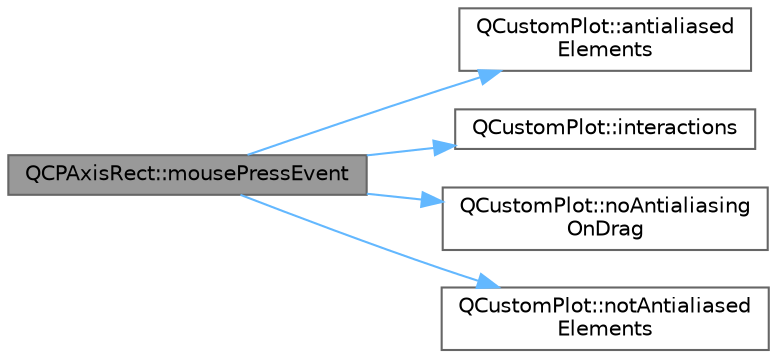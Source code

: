 digraph "QCPAxisRect::mousePressEvent"
{
 // LATEX_PDF_SIZE
  bgcolor="transparent";
  edge [fontname=Helvetica,fontsize=10,labelfontname=Helvetica,labelfontsize=10];
  node [fontname=Helvetica,fontsize=10,shape=box,height=0.2,width=0.4];
  rankdir="LR";
  Node1 [label="QCPAxisRect::mousePressEvent",height=0.2,width=0.4,color="gray40", fillcolor="grey60", style="filled", fontcolor="black",tooltip=" "];
  Node1 -> Node2 [color="steelblue1",style="solid"];
  Node2 [label="QCustomPlot::antialiased\lElements",height=0.2,width=0.4,color="grey40", fillcolor="white", style="filled",URL="$class_q_custom_plot.html#a631762eb183aceecee73d30e108641ee",tooltip=" "];
  Node1 -> Node3 [color="steelblue1",style="solid"];
  Node3 [label="QCustomPlot::interactions",height=0.2,width=0.4,color="grey40", fillcolor="white", style="filled",URL="$class_q_custom_plot.html#a2c78c5fd2943c148ab76652801d3f2dc",tooltip=" "];
  Node1 -> Node4 [color="steelblue1",style="solid"];
  Node4 [label="QCustomPlot::noAntialiasing\lOnDrag",height=0.2,width=0.4,color="grey40", fillcolor="white", style="filled",URL="$class_q_custom_plot.html#aca3f01f903fb250a3dd27104d92830be",tooltip=" "];
  Node1 -> Node5 [color="steelblue1",style="solid"];
  Node5 [label="QCustomPlot::notAntialiased\lElements",height=0.2,width=0.4,color="grey40", fillcolor="white", style="filled",URL="$class_q_custom_plot.html#a75571bc5b2167e83def132fc993091b3",tooltip=" "];
}
